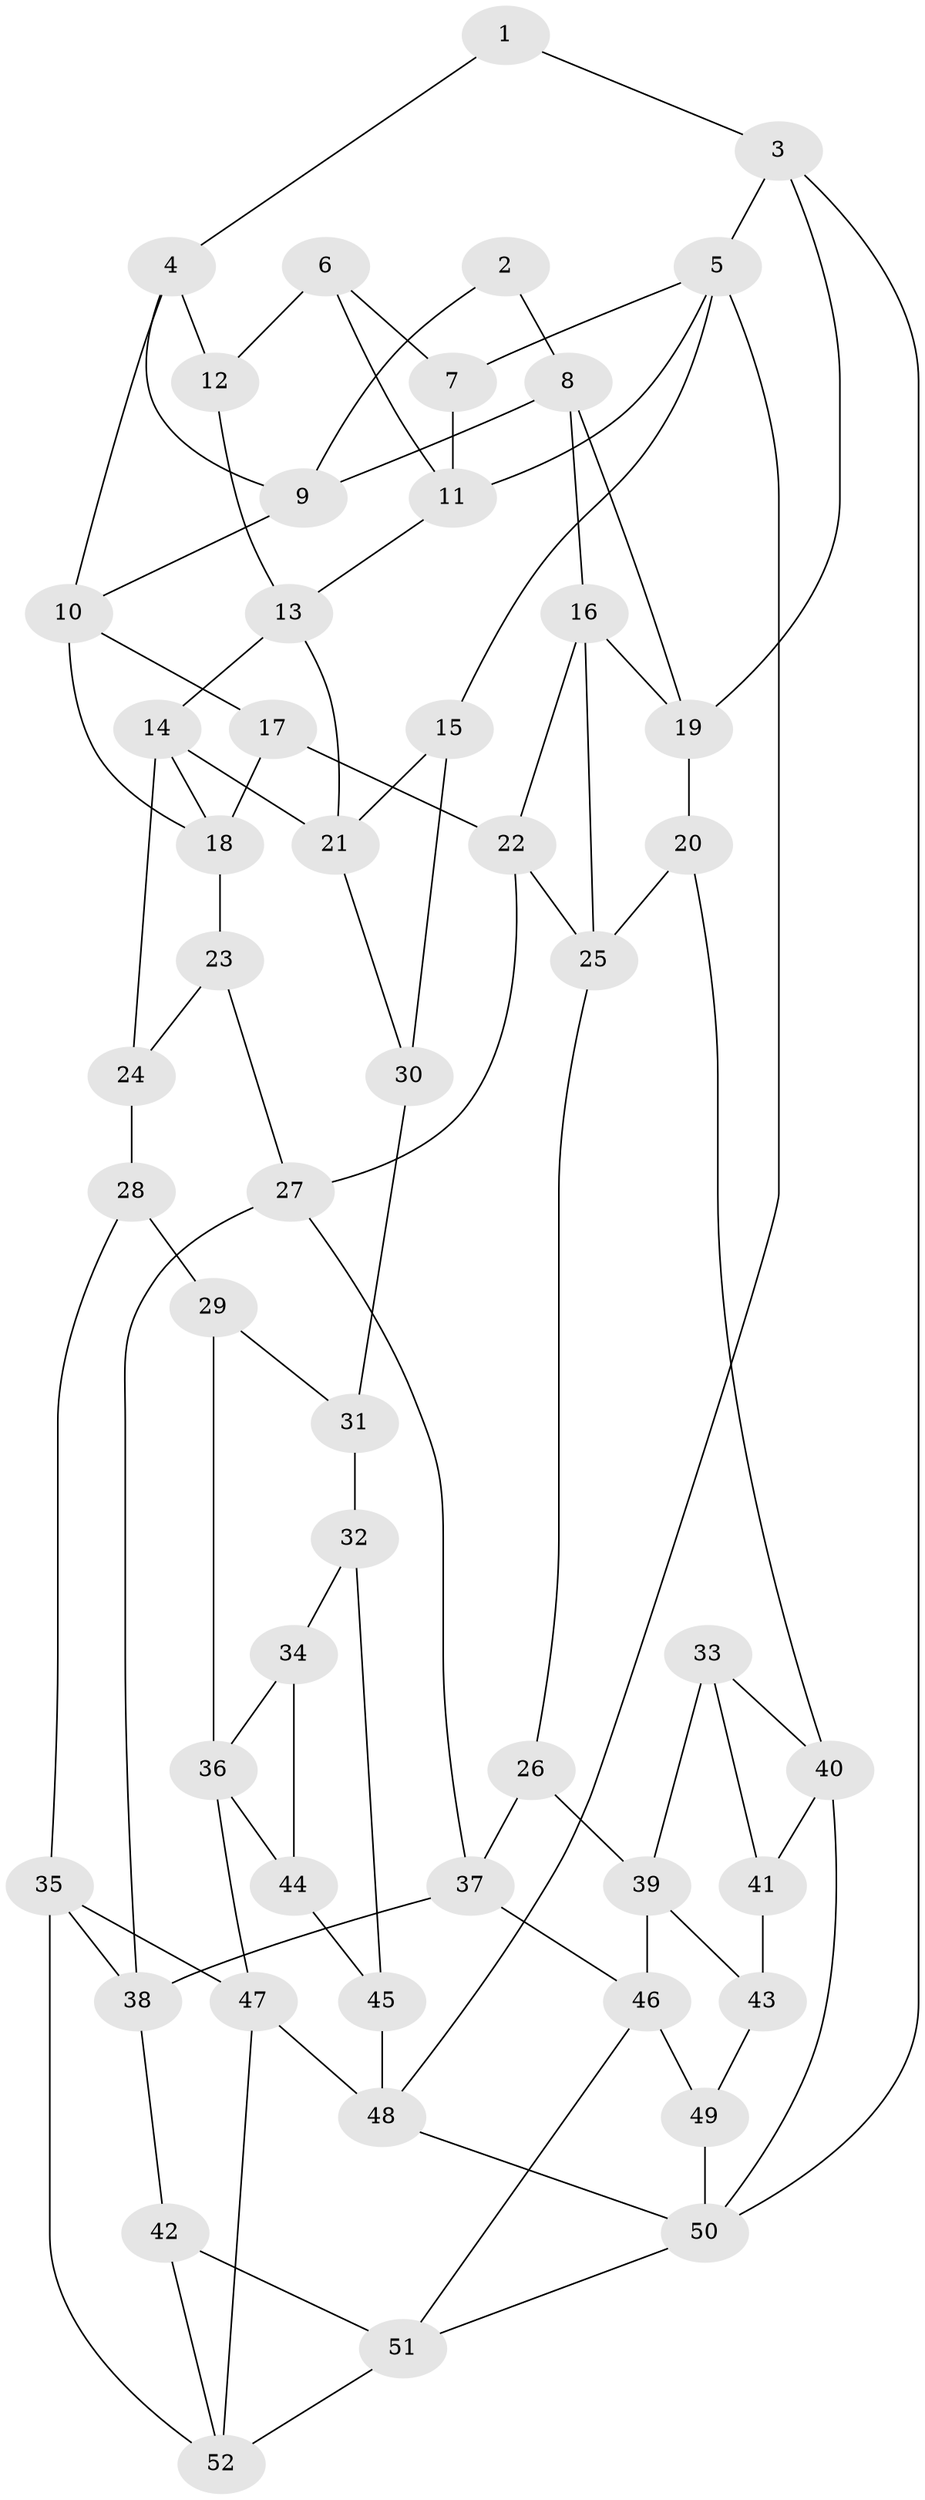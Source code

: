 // original degree distribution, {4: 0.23300970873786409, 5: 0.5145631067961165, 3: 0.02912621359223301, 6: 0.22330097087378642}
// Generated by graph-tools (version 1.1) at 2025/03/03/09/25 03:03:11]
// undirected, 52 vertices, 92 edges
graph export_dot {
graph [start="1"]
  node [color=gray90,style=filled];
  1;
  2;
  3;
  4;
  5;
  6;
  7;
  8;
  9;
  10;
  11;
  12;
  13;
  14;
  15;
  16;
  17;
  18;
  19;
  20;
  21;
  22;
  23;
  24;
  25;
  26;
  27;
  28;
  29;
  30;
  31;
  32;
  33;
  34;
  35;
  36;
  37;
  38;
  39;
  40;
  41;
  42;
  43;
  44;
  45;
  46;
  47;
  48;
  49;
  50;
  51;
  52;
  1 -- 3 [weight=1.0];
  1 -- 4 [weight=1.0];
  2 -- 8 [weight=1.0];
  2 -- 9 [weight=1.0];
  3 -- 5 [weight=1.0];
  3 -- 19 [weight=1.0];
  3 -- 50 [weight=1.0];
  4 -- 9 [weight=1.0];
  4 -- 10 [weight=1.0];
  4 -- 12 [weight=1.0];
  5 -- 7 [weight=1.0];
  5 -- 11 [weight=1.0];
  5 -- 15 [weight=1.0];
  5 -- 48 [weight=1.0];
  6 -- 7 [weight=1.0];
  6 -- 11 [weight=1.0];
  6 -- 12 [weight=2.0];
  7 -- 11 [weight=2.0];
  8 -- 9 [weight=1.0];
  8 -- 16 [weight=1.0];
  8 -- 19 [weight=1.0];
  9 -- 10 [weight=1.0];
  10 -- 17 [weight=1.0];
  10 -- 18 [weight=1.0];
  11 -- 13 [weight=1.0];
  12 -- 13 [weight=1.0];
  13 -- 14 [weight=1.0];
  13 -- 21 [weight=1.0];
  14 -- 18 [weight=1.0];
  14 -- 21 [weight=1.0];
  14 -- 24 [weight=1.0];
  15 -- 21 [weight=1.0];
  15 -- 30 [weight=1.0];
  16 -- 19 [weight=1.0];
  16 -- 22 [weight=1.0];
  16 -- 25 [weight=1.0];
  17 -- 18 [weight=1.0];
  17 -- 22 [weight=1.0];
  18 -- 23 [weight=1.0];
  19 -- 20 [weight=1.0];
  20 -- 25 [weight=1.0];
  20 -- 40 [weight=1.0];
  21 -- 30 [weight=1.0];
  22 -- 25 [weight=1.0];
  22 -- 27 [weight=1.0];
  23 -- 24 [weight=1.0];
  23 -- 27 [weight=1.0];
  24 -- 28 [weight=2.0];
  25 -- 26 [weight=1.0];
  26 -- 37 [weight=1.0];
  26 -- 39 [weight=1.0];
  27 -- 37 [weight=1.0];
  27 -- 38 [weight=1.0];
  28 -- 29 [weight=1.0];
  28 -- 35 [weight=1.0];
  29 -- 31 [weight=1.0];
  29 -- 36 [weight=1.0];
  30 -- 31 [weight=2.0];
  31 -- 32 [weight=1.0];
  32 -- 34 [weight=1.0];
  32 -- 45 [weight=1.0];
  33 -- 39 [weight=1.0];
  33 -- 40 [weight=1.0];
  33 -- 41 [weight=1.0];
  34 -- 36 [weight=1.0];
  34 -- 44 [weight=2.0];
  35 -- 38 [weight=1.0];
  35 -- 47 [weight=1.0];
  35 -- 52 [weight=1.0];
  36 -- 44 [weight=1.0];
  36 -- 47 [weight=1.0];
  37 -- 38 [weight=1.0];
  37 -- 46 [weight=1.0];
  38 -- 42 [weight=1.0];
  39 -- 43 [weight=1.0];
  39 -- 46 [weight=1.0];
  40 -- 41 [weight=1.0];
  40 -- 50 [weight=1.0];
  41 -- 43 [weight=2.0];
  42 -- 51 [weight=1.0];
  42 -- 52 [weight=1.0];
  43 -- 49 [weight=1.0];
  44 -- 45 [weight=1.0];
  45 -- 48 [weight=2.0];
  46 -- 49 [weight=1.0];
  46 -- 51 [weight=1.0];
  47 -- 48 [weight=1.0];
  47 -- 52 [weight=1.0];
  48 -- 50 [weight=1.0];
  49 -- 50 [weight=1.0];
  50 -- 51 [weight=1.0];
  51 -- 52 [weight=1.0];
}
